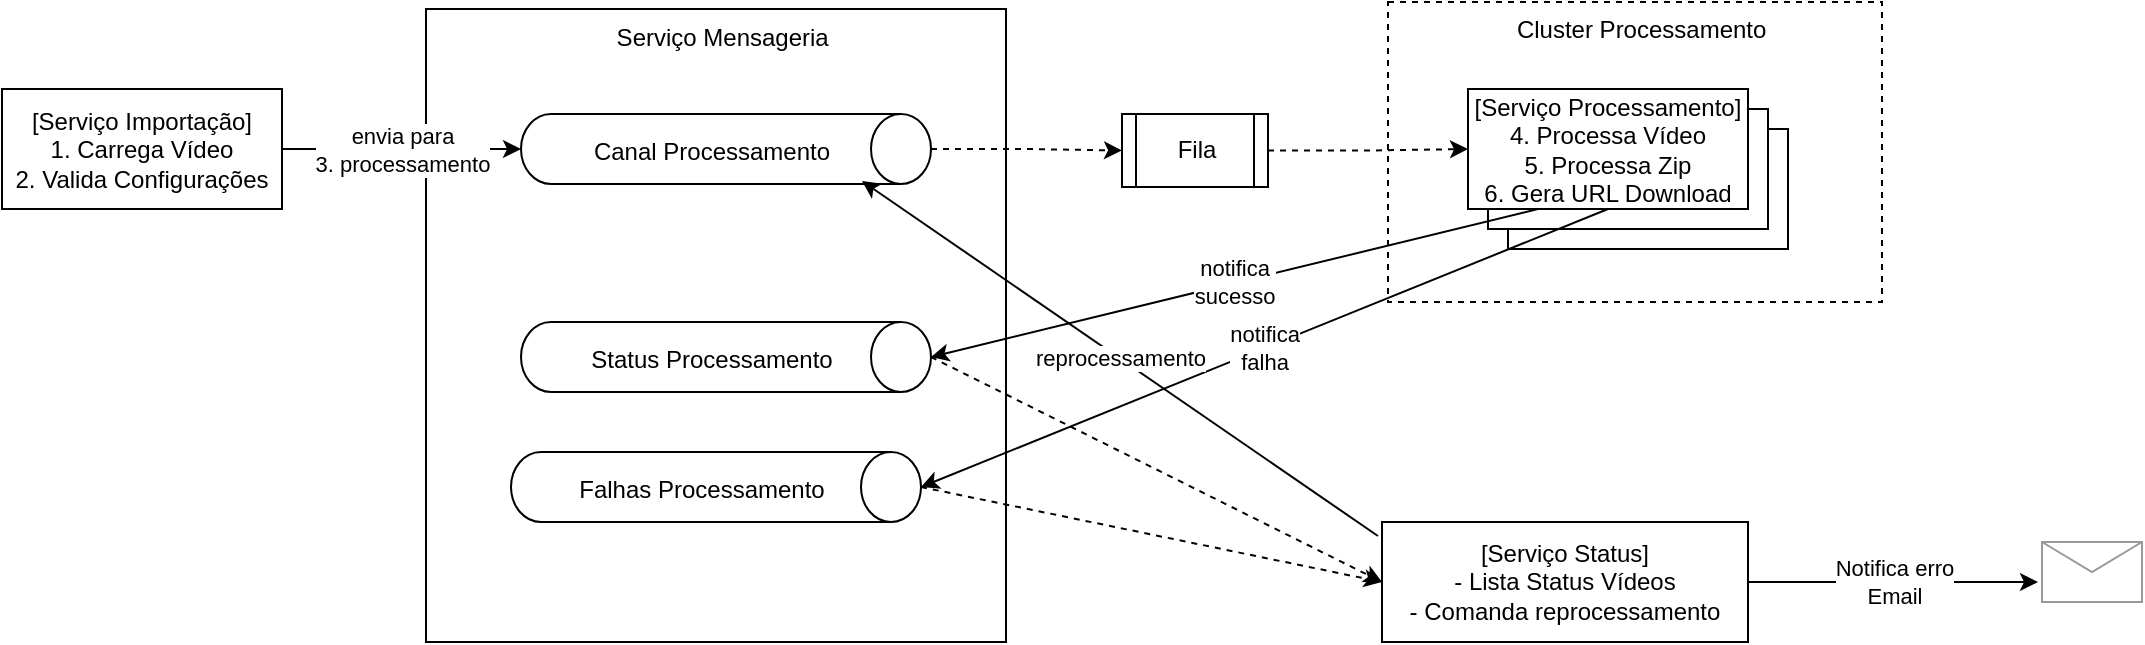 <mxfile pages="2">
    <diagram name="Diagrama Mensageria" id="FsCaODj2YLqixBWISgfM">
        <mxGraphModel dx="1086" dy="424" grid="1" gridSize="10" guides="1" tooltips="1" connect="1" arrows="1" fold="1" page="1" pageScale="1" pageWidth="1169" pageHeight="827" math="0" shadow="0">
            <root>
                <mxCell id="0"/>
                <mxCell id="1" parent="0"/>
                <mxCell id="qnXQLTx1EtuH_YoDIPOF-36" value="&amp;nbsp; Cluster Processamento" style="rounded=0;whiteSpace=wrap;html=1;dashed=1;verticalAlign=top;align=center;" parent="1" vertex="1">
                    <mxGeometry x="733" y="40" width="247" height="150" as="geometry"/>
                </mxCell>
                <mxCell id="qnXQLTx1EtuH_YoDIPOF-13" value="&amp;nbsp; Serviço Mensageria" style="rounded=0;whiteSpace=wrap;html=1;verticalAlign=top;align=center;" parent="1" vertex="1">
                    <mxGeometry x="252" y="43.5" width="290" height="316.5" as="geometry"/>
                </mxCell>
                <mxCell id="qnXQLTx1EtuH_YoDIPOF-20" value="envia para&lt;div&gt;3. processamento&lt;/div&gt;" style="edgeStyle=orthogonalEdgeStyle;rounded=0;orthogonalLoop=1;jettySize=auto;html=1;entryX=0.5;entryY=1;entryDx=0;entryDy=0;entryPerimeter=0;" parent="1" source="qnXQLTx1EtuH_YoDIPOF-21" target="qnXQLTx1EtuH_YoDIPOF-12" edge="1">
                    <mxGeometry relative="1" as="geometry">
                        <mxPoint x="190" y="113.5" as="sourcePoint"/>
                    </mxGeometry>
                </mxCell>
                <mxCell id="qnXQLTx1EtuH_YoDIPOF-21" value="[Serviço Importação]&lt;div&gt;1. Carrega Vídeo&lt;/div&gt;&lt;div&gt;2. Valida Configurações&lt;/div&gt;" style="rounded=0;whiteSpace=wrap;html=1;" parent="1" vertex="1">
                    <mxGeometry x="40" y="83.5" width="140" height="60" as="geometry"/>
                </mxCell>
                <mxCell id="qnXQLTx1EtuH_YoDIPOF-24" value="" style="group" parent="1" vertex="1" connectable="0">
                    <mxGeometry x="299.5" y="96" width="205" height="35" as="geometry"/>
                </mxCell>
                <mxCell id="qnXQLTx1EtuH_YoDIPOF-12" value="" style="shape=cylinder3;whiteSpace=wrap;html=1;boundedLbl=1;backgroundOutline=1;size=15;rotation=90;" parent="qnXQLTx1EtuH_YoDIPOF-24" vertex="1">
                    <mxGeometry x="85" y="-85" width="35" height="205" as="geometry"/>
                </mxCell>
                <mxCell id="qnXQLTx1EtuH_YoDIPOF-19" value="Canal Processamento" style="text;html=1;align=center;verticalAlign=middle;whiteSpace=wrap;rounded=0;" parent="qnXQLTx1EtuH_YoDIPOF-24" vertex="1">
                    <mxGeometry x="20.5" y="3.5" width="150" height="30" as="geometry"/>
                </mxCell>
                <mxCell id="qnXQLTx1EtuH_YoDIPOF-25" value="" style="group" parent="1" vertex="1" connectable="0">
                    <mxGeometry x="299.5" y="200" width="205" height="35" as="geometry"/>
                </mxCell>
                <mxCell id="qnXQLTx1EtuH_YoDIPOF-26" value="" style="shape=cylinder3;whiteSpace=wrap;html=1;boundedLbl=1;backgroundOutline=1;size=15;rotation=90;" parent="qnXQLTx1EtuH_YoDIPOF-25" vertex="1">
                    <mxGeometry x="85" y="-85" width="35" height="205" as="geometry"/>
                </mxCell>
                <mxCell id="qnXQLTx1EtuH_YoDIPOF-27" value="Status Processamento" style="text;html=1;align=center;verticalAlign=middle;whiteSpace=wrap;rounded=0;" parent="qnXQLTx1EtuH_YoDIPOF-25" vertex="1">
                    <mxGeometry x="20.5" y="3.5" width="150" height="30" as="geometry"/>
                </mxCell>
                <mxCell id="qnXQLTx1EtuH_YoDIPOF-30" value="" style="group" parent="1" vertex="1" connectable="0">
                    <mxGeometry x="294.5" y="265" width="205" height="35" as="geometry"/>
                </mxCell>
                <mxCell id="qnXQLTx1EtuH_YoDIPOF-31" value="" style="shape=cylinder3;whiteSpace=wrap;html=1;boundedLbl=1;backgroundOutline=1;size=15;rotation=90;" parent="qnXQLTx1EtuH_YoDIPOF-30" vertex="1">
                    <mxGeometry x="85" y="-85" width="35" height="205" as="geometry"/>
                </mxCell>
                <mxCell id="qnXQLTx1EtuH_YoDIPOF-32" value="Falhas Processamento" style="text;html=1;align=center;verticalAlign=middle;whiteSpace=wrap;rounded=0;" parent="qnXQLTx1EtuH_YoDIPOF-30" vertex="1">
                    <mxGeometry x="20.5" y="3.5" width="150" height="30" as="geometry"/>
                </mxCell>
                <mxCell id="qnXQLTx1EtuH_YoDIPOF-37" style="edgeStyle=orthogonalEdgeStyle;rounded=0;orthogonalLoop=1;jettySize=auto;html=1;entryX=0;entryY=0.5;entryDx=0;entryDy=0;dashed=1;" parent="1" source="qnXQLTx1EtuH_YoDIPOF-45" target="qnXQLTx1EtuH_YoDIPOF-33" edge="1">
                    <mxGeometry relative="1" as="geometry"/>
                </mxCell>
                <mxCell id="qnXQLTx1EtuH_YoDIPOF-40" value="[Serviço Status]&lt;div&gt;- Lista Status Vídeos&lt;/div&gt;&lt;div&gt;- Comanda reprocessamento&lt;/div&gt;" style="rounded=0;whiteSpace=wrap;html=1;" parent="1" vertex="1">
                    <mxGeometry x="730" y="300" width="183" height="60" as="geometry"/>
                </mxCell>
                <mxCell id="qnXQLTx1EtuH_YoDIPOF-42" value="" style="rounded=0;whiteSpace=wrap;html=1;" parent="1" vertex="1">
                    <mxGeometry x="793" y="103.5" width="140" height="60" as="geometry"/>
                </mxCell>
                <mxCell id="qnXQLTx1EtuH_YoDIPOF-41" value="" style="rounded=0;whiteSpace=wrap;html=1;" parent="1" vertex="1">
                    <mxGeometry x="783" y="93.5" width="140" height="60" as="geometry"/>
                </mxCell>
                <mxCell id="qnXQLTx1EtuH_YoDIPOF-33" value="[Serviço Processamento]&lt;div&gt;4. Processa Vídeo&lt;/div&gt;&lt;div&gt;5. Processa Zip&lt;/div&gt;&lt;div&gt;6. Gera URL Download&lt;/div&gt;" style="rounded=0;whiteSpace=wrap;html=1;" parent="1" vertex="1">
                    <mxGeometry x="773" y="83.5" width="140" height="60" as="geometry"/>
                </mxCell>
                <mxCell id="qnXQLTx1EtuH_YoDIPOF-43" value="notifica&lt;div&gt;sucesso&lt;/div&gt;" style="rounded=0;orthogonalLoop=1;jettySize=auto;html=1;exitX=0.25;exitY=1;exitDx=0;exitDy=0;entryX=0.5;entryY=0;entryDx=0;entryDy=0;entryPerimeter=0;" parent="1" source="qnXQLTx1EtuH_YoDIPOF-33" target="qnXQLTx1EtuH_YoDIPOF-26" edge="1">
                    <mxGeometry relative="1" as="geometry"/>
                </mxCell>
                <mxCell id="qnXQLTx1EtuH_YoDIPOF-44" value="notifica&lt;div&gt;falha&lt;/div&gt;" style="rounded=0;orthogonalLoop=1;jettySize=auto;html=1;entryX=0.5;entryY=0;entryDx=0;entryDy=0;entryPerimeter=0;exitX=0.5;exitY=1;exitDx=0;exitDy=0;" parent="1" source="qnXQLTx1EtuH_YoDIPOF-33" target="qnXQLTx1EtuH_YoDIPOF-31" edge="1">
                    <mxGeometry relative="1" as="geometry"/>
                </mxCell>
                <mxCell id="qnXQLTx1EtuH_YoDIPOF-47" value="" style="edgeStyle=orthogonalEdgeStyle;rounded=0;orthogonalLoop=1;jettySize=auto;html=1;entryX=0;entryY=0.5;entryDx=0;entryDy=0;dashed=1;" parent="1" source="qnXQLTx1EtuH_YoDIPOF-12" target="qnXQLTx1EtuH_YoDIPOF-45" edge="1">
                    <mxGeometry relative="1" as="geometry">
                        <mxPoint x="505" y="114" as="sourcePoint"/>
                        <mxPoint x="773" y="114" as="targetPoint"/>
                    </mxGeometry>
                </mxCell>
                <mxCell id="qnXQLTx1EtuH_YoDIPOF-45" value="Fila" style="shape=process;whiteSpace=wrap;html=1;backgroundOutline=1;" parent="1" vertex="1">
                    <mxGeometry x="600" y="96" width="73" height="36.5" as="geometry"/>
                </mxCell>
                <mxCell id="qnXQLTx1EtuH_YoDIPOF-48" style="rounded=0;orthogonalLoop=1;jettySize=auto;html=1;exitX=0.5;exitY=0;exitDx=0;exitDy=0;exitPerimeter=0;entryX=0;entryY=0.5;entryDx=0;entryDy=0;dashed=1;" parent="1" source="qnXQLTx1EtuH_YoDIPOF-26" target="qnXQLTx1EtuH_YoDIPOF-40" edge="1">
                    <mxGeometry relative="1" as="geometry"/>
                </mxCell>
                <mxCell id="qnXQLTx1EtuH_YoDIPOF-54" value="" style="verticalLabelPosition=bottom;shadow=0;dashed=0;align=center;html=1;verticalAlign=top;strokeWidth=1;shape=mxgraph.mockup.misc.mail2;strokeColor=#999999;" parent="1" vertex="1">
                    <mxGeometry x="1060" y="310" width="50" height="30" as="geometry"/>
                </mxCell>
                <mxCell id="qnXQLTx1EtuH_YoDIPOF-55" value="Notifica erro&lt;div&gt;Email&lt;/div&gt;" style="edgeStyle=orthogonalEdgeStyle;rounded=0;orthogonalLoop=1;jettySize=auto;html=1;entryX=-0.04;entryY=0.667;entryDx=0;entryDy=0;entryPerimeter=0;" parent="1" source="qnXQLTx1EtuH_YoDIPOF-40" target="qnXQLTx1EtuH_YoDIPOF-54" edge="1">
                    <mxGeometry relative="1" as="geometry"/>
                </mxCell>
                <mxCell id="qnXQLTx1EtuH_YoDIPOF-56" style="rounded=0;orthogonalLoop=1;jettySize=auto;html=1;exitX=0.5;exitY=0;exitDx=0;exitDy=0;exitPerimeter=0;dashed=1;" parent="1" source="qnXQLTx1EtuH_YoDIPOF-31" edge="1">
                    <mxGeometry relative="1" as="geometry">
                        <mxPoint x="515" y="228" as="sourcePoint"/>
                        <mxPoint x="730" y="330" as="targetPoint"/>
                    </mxGeometry>
                </mxCell>
                <mxCell id="qnXQLTx1EtuH_YoDIPOF-57" value="reprocessamento" style="rounded=0;orthogonalLoop=1;jettySize=auto;html=1;entryX=1;entryY=1;entryDx=0;entryDy=0;exitX=-0.011;exitY=0.117;exitDx=0;exitDy=0;exitPerimeter=0;" parent="1" source="qnXQLTx1EtuH_YoDIPOF-40" target="qnXQLTx1EtuH_YoDIPOF-19" edge="1">
                    <mxGeometry relative="1" as="geometry"/>
                </mxCell>
            </root>
        </mxGraphModel>
    </diagram>
    <diagram id="yGiLQRbx1WqrKYoXPZik" name="Arquitetura AWS">
        <mxGraphModel dx="1086" dy="568" grid="1" gridSize="10" guides="1" tooltips="1" connect="1" arrows="1" fold="1" page="1" pageScale="1" pageWidth="1200" pageHeight="1920" math="0" shadow="0">
            <root>
                <mxCell id="0"/>
                <mxCell id="1" parent="0"/>
                <mxCell id="VEN8kV5IBKTPcNNGzepb-1" value="" style="aspect=fixed;sketch=0;html=1;dashed=0;whitespace=wrap;verticalLabelPosition=bottom;verticalAlign=top;fillColor=#2875E2;strokeColor=#ffffff;points=[[0.005,0.63,0],[0.1,0.2,0],[0.9,0.2,0],[0.5,0,0],[0.995,0.63,0],[0.72,0.99,0],[0.5,1,0],[0.28,0.99,0]];shape=mxgraph.kubernetes.icon2;prIcon=pod" parent="1" vertex="1">
                    <mxGeometry x="560" y="175" width="72.92" height="70" as="geometry"/>
                </mxCell>
                <mxCell id="VEN8kV5IBKTPcNNGzepb-2" value="" style="aspect=fixed;sketch=0;html=1;dashed=0;whitespace=wrap;verticalLabelPosition=bottom;verticalAlign=top;fillColor=#2875E2;strokeColor=#ffffff;points=[[0.005,0.63,0],[0.1,0.2,0],[0.9,0.2,0],[0.5,0,0],[0.995,0.63,0],[0.72,0.99,0],[0.5,1,0],[0.28,0.99,0]];shape=mxgraph.kubernetes.icon2;prIcon=pod" parent="1" vertex="1">
                    <mxGeometry x="928.54" y="333" width="72.92" height="70" as="geometry"/>
                </mxCell>
                <mxCell id="VEN8kV5IBKTPcNNGzepb-3" value="Simple Email&lt;div&gt;Service (SES)&lt;/div&gt;" style="sketch=0;points=[[0,0,0],[0.25,0,0],[0.5,0,0],[0.75,0,0],[1,0,0],[0,1,0],[0.25,1,0],[0.5,1,0],[0.75,1,0],[1,1,0],[0,0.25,0],[0,0.5,0],[0,0.75,0],[1,0.25,0],[1,0.5,0],[1,0.75,0]];outlineConnect=0;fontColor=#232F3E;fillColor=#DD344C;strokeColor=#ffffff;dashed=0;verticalLabelPosition=bottom;verticalAlign=top;align=center;html=1;fontSize=12;fontStyle=0;aspect=fixed;shape=mxgraph.aws4.resourceIcon;resIcon=mxgraph.aws4.simple_email_service;" parent="1" vertex="1">
                    <mxGeometry x="913.46" y="40" width="78" height="78" as="geometry"/>
                </mxCell>
                <mxCell id="VEN8kV5IBKTPcNNGzepb-4" value="Cognito" style="sketch=0;points=[[0,0,0],[0.25,0,0],[0.5,0,0],[0.75,0,0],[1,0,0],[0,1,0],[0.25,1,0],[0.5,1,0],[0.75,1,0],[1,1,0],[0,0.25,0],[0,0.5,0],[0,0.75,0],[1,0.25,0],[1,0.5,0],[1,0.75,0]];outlineConnect=0;fontColor=#232F3E;fillColor=#DD344C;strokeColor=#ffffff;dashed=0;verticalLabelPosition=bottom;verticalAlign=top;align=center;html=1;fontSize=12;fontStyle=0;aspect=fixed;shape=mxgraph.aws4.resourceIcon;resIcon=mxgraph.aws4.cognito;" parent="1" vertex="1">
                    <mxGeometry x="380" y="323" width="78" height="78" as="geometry"/>
                </mxCell>
                <mxCell id="VEN8kV5IBKTPcNNGzepb-5" style="edgeStyle=orthogonalEdgeStyle;rounded=0;orthogonalLoop=1;jettySize=auto;html=1;entryX=0.005;entryY=0.63;entryDx=0;entryDy=0;entryPerimeter=0;" parent="1" source="VEN8kV5IBKTPcNNGzepb-7" target="VEN8kV5IBKTPcNNGzepb-12" edge="1">
                    <mxGeometry relative="1" as="geometry">
                        <mxPoint x="560" y="202" as="targetPoint"/>
                    </mxGeometry>
                </mxCell>
                <mxCell id="VEN8kV5IBKTPcNNGzepb-6" style="edgeStyle=orthogonalEdgeStyle;rounded=0;orthogonalLoop=1;jettySize=auto;html=1;exitX=0.5;exitY=0;exitDx=0;exitDy=0;exitPerimeter=0;" parent="1" source="VEN8kV5IBKTPcNNGzepb-7" edge="1">
                    <mxGeometry relative="1" as="geometry">
                        <mxPoint x="730" y="60" as="targetPoint"/>
                        <Array as="points">
                            <mxPoint x="419" y="60"/>
                        </Array>
                    </mxGeometry>
                </mxCell>
                <mxCell id="VEN8kV5IBKTPcNNGzepb-7" value="API Gateway" style="sketch=0;points=[[0,0,0],[0.25,0,0],[0.5,0,0],[0.75,0,0],[1,0,0],[0,1,0],[0.25,1,0],[0.5,1,0],[0.75,1,0],[1,1,0],[0,0.25,0],[0,0.5,0],[0,0.75,0],[1,0.25,0],[1,0.5,0],[1,0.75,0]];outlineConnect=0;fontColor=#232F3E;fillColor=#E7157B;strokeColor=#ffffff;dashed=0;verticalLabelPosition=bottom;verticalAlign=top;align=center;html=1;fontSize=12;fontStyle=0;aspect=fixed;shape=mxgraph.aws4.resourceIcon;resIcon=mxgraph.aws4.api_gateway;" parent="1" vertex="1">
                    <mxGeometry x="380" y="175" width="78" height="78" as="geometry"/>
                </mxCell>
                <mxCell id="VEN8kV5IBKTPcNNGzepb-8" style="edgeStyle=orthogonalEdgeStyle;rounded=0;orthogonalLoop=1;jettySize=auto;html=1;entryX=0.5;entryY=1;entryDx=0;entryDy=0;entryPerimeter=0;strokeColor=default;startArrow=classic;startFill=1;" parent="1" source="VEN8kV5IBKTPcNNGzepb-4" target="VEN8kV5IBKTPcNNGzepb-7" edge="1">
                    <mxGeometry relative="1" as="geometry"/>
                </mxCell>
                <mxCell id="VEN8kV5IBKTPcNNGzepb-9" style="edgeStyle=orthogonalEdgeStyle;rounded=0;orthogonalLoop=1;jettySize=auto;html=1;entryX=0;entryY=0.5;entryDx=0;entryDy=0;entryPerimeter=0;" parent="1" source="VEN8kV5IBKTPcNNGzepb-23" target="VEN8kV5IBKTPcNNGzepb-7" edge="1">
                    <mxGeometry relative="1" as="geometry">
                        <mxPoint x="260" y="202" as="sourcePoint"/>
                    </mxGeometry>
                </mxCell>
                <mxCell id="VEN8kV5IBKTPcNNGzepb-10" style="edgeStyle=orthogonalEdgeStyle;rounded=0;orthogonalLoop=1;jettySize=auto;html=1;entryX=0;entryY=0.5;entryDx=0;entryDy=0;entryPerimeter=0;" parent="1" source="VEN8kV5IBKTPcNNGzepb-23" target="VEN8kV5IBKTPcNNGzepb-4" edge="1">
                    <mxGeometry relative="1" as="geometry">
                        <mxPoint x="270" y="202" as="sourcePoint"/>
                    </mxGeometry>
                </mxCell>
                <mxCell id="VEN8kV5IBKTPcNNGzepb-11" value="processam" style="edgeStyle=orthogonalEdgeStyle;rounded=0;orthogonalLoop=1;jettySize=auto;html=1;exitX=0.995;exitY=0.63;exitDx=0;exitDy=0;exitPerimeter=0;" parent="1" source="VEN8kV5IBKTPcNNGzepb-12" target="VEN8kV5IBKTPcNNGzepb-14" edge="1">
                    <mxGeometry relative="1" as="geometry"/>
                </mxCell>
                <mxCell id="VEN8kV5IBKTPcNNGzepb-12" value="Importação" style="aspect=fixed;sketch=0;html=1;dashed=0;whitespace=wrap;verticalLabelPosition=bottom;verticalAlign=top;fillColor=#2875E2;strokeColor=#ffffff;points=[[0.005,0.63,0],[0.1,0.2,0],[0.9,0.2,0],[0.5,0,0],[0.995,0.63,0],[0.72,0.99,0],[0.5,1,0],[0.28,0.99,0]];shape=mxgraph.kubernetes.icon2;prIcon=pod" parent="1" vertex="1">
                    <mxGeometry x="550.54" y="170" width="72.92" height="70" as="geometry"/>
                </mxCell>
                <mxCell id="VEN8kV5IBKTPcNNGzepb-13" value="Processamento" style="aspect=fixed;sketch=0;html=1;dashed=0;whitespace=wrap;verticalLabelPosition=bottom;verticalAlign=top;fillColor=#2875E2;strokeColor=#ffffff;points=[[0.005,0.63,0],[0.1,0.2,0],[0.9,0.2,0],[0.5,0,0],[0.995,0.63,0],[0.72,0.99,0],[0.5,1,0],[0.28,0.99,0]];shape=mxgraph.kubernetes.icon2;prIcon=pod" parent="1" vertex="1">
                    <mxGeometry x="918.54" y="327" width="72.92" height="70" as="geometry"/>
                </mxCell>
                <mxCell id="VEN8kV5IBKTPcNNGzepb-14" value="SNS" style="sketch=0;points=[[0,0,0],[0.25,0,0],[0.5,0,0],[0.75,0,0],[1,0,0],[0,1,0],[0.25,1,0],[0.5,1,0],[0.75,1,0],[1,1,0],[0,0.25,0],[0,0.5,0],[0,0.75,0],[1,0.25,0],[1,0.5,0],[1,0.75,0]];outlineConnect=0;fontColor=#232F3E;fillColor=#E7157B;strokeColor=#ffffff;dashed=0;verticalLabelPosition=bottom;verticalAlign=top;align=center;html=1;fontSize=12;fontStyle=0;aspect=fixed;shape=mxgraph.aws4.resourceIcon;resIcon=mxgraph.aws4.sns;" parent="1" vertex="1">
                    <mxGeometry x="720" y="175" width="78" height="78" as="geometry"/>
                </mxCell>
                <mxCell id="VEN8kV5IBKTPcNNGzepb-15" value="processam" style="edgeStyle=orthogonalEdgeStyle;rounded=0;orthogonalLoop=1;jettySize=auto;html=1;dashed=1;" parent="1" source="VEN8kV5IBKTPcNNGzepb-16" target="VEN8kV5IBKTPcNNGzepb-13" edge="1">
                    <mxGeometry relative="1" as="geometry"/>
                </mxCell>
                <mxCell id="VEN8kV5IBKTPcNNGzepb-16" value="SQS" style="sketch=0;points=[[0,0,0],[0.25,0,0],[0.5,0,0],[0.75,0,0],[1,0,0],[0,1,0],[0.25,1,0],[0.5,1,0],[0.75,1,0],[1,1,0],[0,0.25,0],[0,0.5,0],[0,0.75,0],[1,0.25,0],[1,0.5,0],[1,0.75,0]];outlineConnect=0;fontColor=#232F3E;fillColor=#E7157B;strokeColor=#ffffff;dashed=0;verticalLabelPosition=bottom;verticalAlign=top;align=center;html=1;fontSize=12;fontStyle=0;aspect=fixed;shape=mxgraph.aws4.resourceIcon;resIcon=mxgraph.aws4.sqs;" parent="1" vertex="1">
                    <mxGeometry x="916.0" y="175" width="78" height="78" as="geometry"/>
                </mxCell>
                <mxCell id="VEN8kV5IBKTPcNNGzepb-17" value="processam" style="edgeStyle=orthogonalEdgeStyle;rounded=0;orthogonalLoop=1;jettySize=auto;html=1;exitX=1;exitY=0.5;exitDx=0;exitDy=0;exitPerimeter=0;entryX=0;entryY=0.5;entryDx=0;entryDy=0;entryPerimeter=0;dashed=1;" parent="1" source="VEN8kV5IBKTPcNNGzepb-14" target="VEN8kV5IBKTPcNNGzepb-16" edge="1">
                    <mxGeometry relative="1" as="geometry"/>
                </mxCell>
                <mxCell id="VEN8kV5IBKTPcNNGzepb-18" value="erro" style="rounded=0;orthogonalLoop=1;jettySize=auto;html=1;entryX=0;entryY=0.5;entryDx=0;entryDy=0;entryPerimeter=0;exitX=0.953;exitY=0.514;exitDx=0;exitDy=0;exitPerimeter=0;" parent="1" source="VEN8kV5IBKTPcNNGzepb-29" target="VEN8kV5IBKTPcNNGzepb-3" edge="1">
                    <mxGeometry relative="1" as="geometry">
                        <mxPoint x="795.095" y="78.1" as="sourcePoint"/>
                        <mxPoint x="1080" y="92" as="targetPoint"/>
                    </mxGeometry>
                </mxCell>
                <mxCell id="VEN8kV5IBKTPcNNGzepb-19" value="URL pré-assinado ZIP" style="edgeStyle=orthogonalEdgeStyle;rounded=0;orthogonalLoop=1;jettySize=auto;html=1;exitX=0.5;exitY=1;exitDx=0;exitDy=0;exitPerimeter=0;" parent="1" source="VEN8kV5IBKTPcNNGzepb-20" target="VEN8kV5IBKTPcNNGzepb-23" edge="1">
                    <mxGeometry relative="1" as="geometry">
                        <Array as="points">
                            <mxPoint x="758" y="448"/>
                            <mxPoint x="243" y="448"/>
                        </Array>
                    </mxGeometry>
                </mxCell>
                <mxCell id="VEN8kV5IBKTPcNNGzepb-20" value="S3" style="sketch=0;points=[[0,0,0],[0.25,0,0],[0.5,0,0],[0.75,0,0],[1,0,0],[0,1,0],[0.25,1,0],[0.5,1,0],[0.75,1,0],[1,1,0],[0,0.25,0],[0,0.5,0],[0,0.75,0],[1,0.25,0],[1,0.5,0],[1,0.75,0]];outlineConnect=0;fontColor=#232F3E;fillColor=#7AA116;strokeColor=#ffffff;dashed=0;verticalLabelPosition=bottom;verticalAlign=top;align=center;html=1;fontSize=12;fontStyle=0;aspect=fixed;shape=mxgraph.aws4.resourceIcon;resIcon=mxgraph.aws4.s3;" parent="1" vertex="1">
                    <mxGeometry x="720" y="333" width="78" height="78" as="geometry"/>
                </mxCell>
                <mxCell id="VEN8kV5IBKTPcNNGzepb-21" value="vídeo" style="rounded=0;orthogonalLoop=1;jettySize=auto;html=1;entryX=0;entryY=0.5;entryDx=0;entryDy=0;entryPerimeter=0;edgeStyle=orthogonalEdgeStyle;exitX=0.5;exitY=1;exitDx=0;exitDy=0;exitPerimeter=0;" parent="1" source="VEN8kV5IBKTPcNNGzepb-12" target="VEN8kV5IBKTPcNNGzepb-20" edge="1">
                    <mxGeometry relative="1" as="geometry">
                        <mxPoint x="790" y="92" as="targetPoint"/>
                    </mxGeometry>
                </mxCell>
                <mxCell id="VEN8kV5IBKTPcNNGzepb-22" value="vídeo&lt;div&gt;&amp;nbsp;/ zip&lt;/div&gt;" style="rounded=0;orthogonalLoop=1;jettySize=auto;html=1;exitX=0.005;exitY=0.63;exitDx=0;exitDy=0;exitPerimeter=0;entryX=1;entryY=0.5;entryDx=0;entryDy=0;entryPerimeter=0;startArrow=classic;startFill=1;" parent="1" source="VEN8kV5IBKTPcNNGzepb-13" target="VEN8kV5IBKTPcNNGzepb-20" edge="1">
                    <mxGeometry relative="1" as="geometry">
                        <mxPoint x="868" y="92" as="targetPoint"/>
                    </mxGeometry>
                </mxCell>
                <mxCell id="VEN8kV5IBKTPcNNGzepb-23" value="" style="sketch=0;outlineConnect=0;fontColor=#232F3E;gradientColor=none;fillColor=#232F3D;strokeColor=none;dashed=0;verticalLabelPosition=bottom;verticalAlign=top;align=center;html=1;fontSize=12;fontStyle=0;aspect=fixed;pointerEvents=1;shape=mxgraph.aws4.user;" parent="1" vertex="1">
                    <mxGeometry x="220" y="263" width="48" height="48" as="geometry"/>
                </mxCell>
                <mxCell id="VEN8kV5IBKTPcNNGzepb-25" value="status,&lt;div&gt;erro,&lt;/div&gt;&lt;div&gt;URL&lt;/div&gt;" style="rounded=0;orthogonalLoop=1;jettySize=auto;html=1;exitX=0.1;exitY=0.2;exitDx=0;exitDy=0;exitPerimeter=0;entryX=0.75;entryY=1;entryDx=0;entryDy=0;entryPerimeter=0;" parent="1" source="VEN8kV5IBKTPcNNGzepb-13" target="VEN8kV5IBKTPcNNGzepb-14" edge="1">
                    <mxGeometry x="0.002" relative="1" as="geometry">
                        <mxPoint as="offset"/>
                    </mxGeometry>
                </mxCell>
                <mxCell id="VEN8kV5IBKTPcNNGzepb-26" value="processam /&lt;div&gt;status,&amp;nbsp;&lt;/div&gt;&lt;div&gt;URL&lt;/div&gt;" style="edgeStyle=orthogonalEdgeStyle;rounded=0;orthogonalLoop=1;jettySize=auto;html=1;exitX=0;exitY=0.25;exitDx=0;exitDy=0;exitPerimeter=0;entryX=0.005;entryY=0.63;entryDx=0;entryDy=0;entryPerimeter=0;dashed=1;" parent="1" source="VEN8kV5IBKTPcNNGzepb-14" target="VEN8kV5IBKTPcNNGzepb-29" edge="1">
                    <mxGeometry relative="1" as="geometry">
                        <mxPoint x="722.905" y="78.1" as="targetPoint"/>
                    </mxGeometry>
                </mxCell>
                <mxCell id="VEN8kV5IBKTPcNNGzepb-27" value="reprocessam" style="edgeStyle=orthogonalEdgeStyle;rounded=0;orthogonalLoop=1;jettySize=auto;html=1;entryX=0.5;entryY=0;entryDx=0;entryDy=0;entryPerimeter=0;exitX=0.5;exitY=1;exitDx=0;exitDy=0;exitPerimeter=0;" parent="1" source="VEN8kV5IBKTPcNNGzepb-29" target="VEN8kV5IBKTPcNNGzepb-14" edge="1">
                    <mxGeometry relative="1" as="geometry">
                        <mxPoint x="760" y="122" as="sourcePoint"/>
                    </mxGeometry>
                </mxCell>
                <mxCell id="VEN8kV5IBKTPcNNGzepb-28" value="" style="group" parent="1" vertex="1" connectable="0">
                    <mxGeometry x="722.54" y="42" width="77.46" height="70" as="geometry"/>
                </mxCell>
                <mxCell id="VEN8kV5IBKTPcNNGzepb-29" value="Status" style="aspect=fixed;sketch=0;html=1;dashed=0;whitespace=wrap;verticalLabelPosition=bottom;verticalAlign=top;fillColor=#2875E2;strokeColor=#ffffff;points=[[0.005,0.63,0],[0.1,0.2,0],[0.9,0.2,0],[0.5,0,0],[0.995,0.63,0],[0.72,0.99,0],[0.5,1,0],[0.28,0.99,0]];shape=mxgraph.kubernetes.icon2;prIcon=pod" parent="VEN8kV5IBKTPcNNGzepb-28" vertex="1">
                    <mxGeometry width="72.92" height="70" as="geometry"/>
                </mxCell>
                <mxCell id="VEN8kV5IBKTPcNNGzepb-30" value="" style="strokeWidth=2;html=1;shape=mxgraph.flowchart.database;whiteSpace=wrap;" parent="VEN8kV5IBKTPcNNGzepb-28" vertex="1">
                    <mxGeometry x="47.46" y="38.5" width="30" height="30" as="geometry"/>
                </mxCell>
                <mxCell id="XAclprjzzqjU7i3vSfDc-1" value="API" style="rounded=0;whiteSpace=wrap;html=1;fontSize=8;fontStyle=1" vertex="1" parent="1">
                    <mxGeometry x="723" y="38" width="26" height="15" as="geometry"/>
                </mxCell>
                <mxCell id="XAclprjzzqjU7i3vSfDc-2" value="API" style="rounded=0;whiteSpace=wrap;html=1;fontSize=8;fontStyle=1" vertex="1" parent="1">
                    <mxGeometry x="550.54" y="170" width="26" height="15" as="geometry"/>
                </mxCell>
                <mxCell id="XAclprjzzqjU7i3vSfDc-3" value="" style="strokeWidth=2;html=1;shape=mxgraph.flowchart.document2;whiteSpace=wrap;size=0.25;" vertex="1" parent="1">
                    <mxGeometry x="980" y="377" width="33.33" height="20" as="geometry"/>
                </mxCell>
                <mxCell id="XAclprjzzqjU7i3vSfDc-4" value="" style="strokeWidth=2;html=1;shape=mxgraph.flowchart.document2;whiteSpace=wrap;size=0.25;" vertex="1" parent="1">
                    <mxGeometry x="599.59" y="220" width="33.33" height="20" as="geometry"/>
                </mxCell>
            </root>
        </mxGraphModel>
    </diagram>
</mxfile>